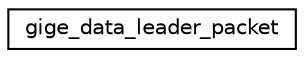digraph "Graphical Class Hierarchy"
{
 // INTERACTIVE_SVG=YES
  edge [fontname="Helvetica",fontsize="10",labelfontname="Helvetica",labelfontsize="10"];
  node [fontname="Helvetica",fontsize="10",shape=record];
  rankdir="LR";
  Node0 [label="gige_data_leader_packet",height=0.2,width=0.4,color="black", fillcolor="white", style="filled",URL="$structgige__data__leader__packet.html"];
}
